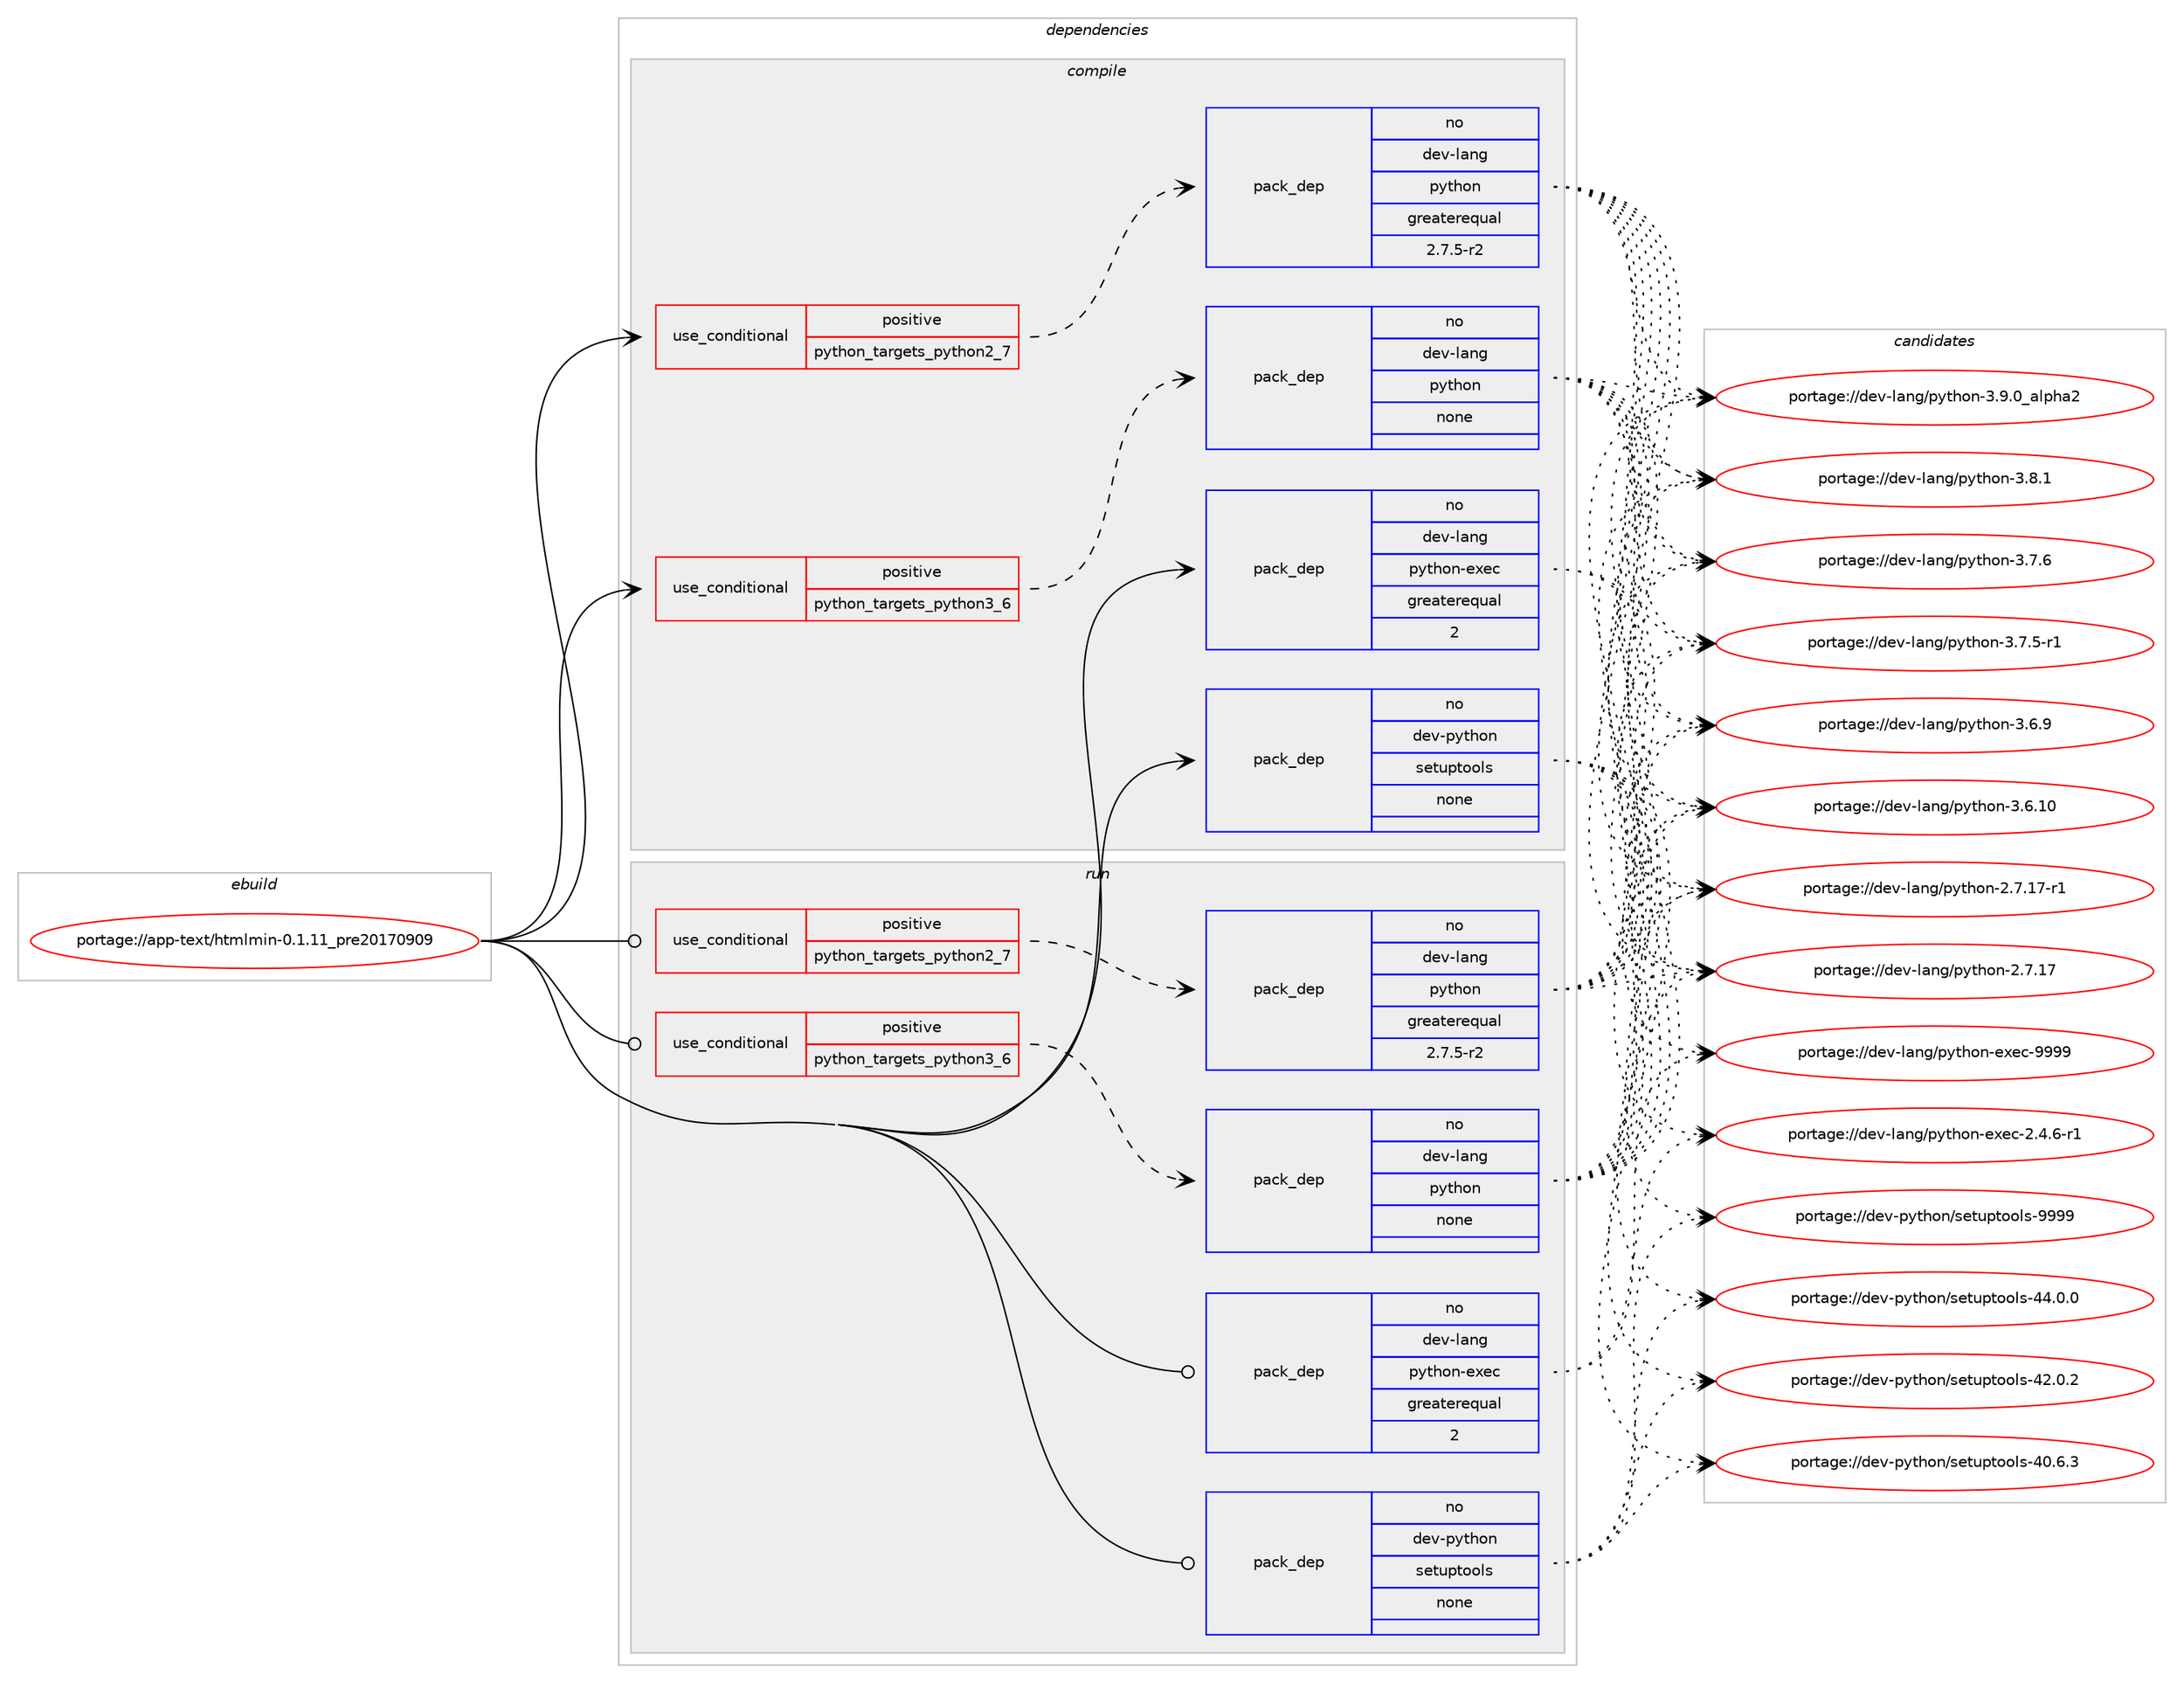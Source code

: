 digraph prolog {

# *************
# Graph options
# *************

newrank=true;
concentrate=true;
compound=true;
graph [rankdir=LR,fontname=Helvetica,fontsize=10,ranksep=1.5];#, ranksep=2.5, nodesep=0.2];
edge  [arrowhead=vee];
node  [fontname=Helvetica,fontsize=10];

# **********
# The ebuild
# **********

subgraph cluster_leftcol {
color=gray;
label=<<i>ebuild</i>>;
id [label="portage://app-text/htmlmin-0.1.11_pre20170909", color=red, width=4, href="../app-text/htmlmin-0.1.11_pre20170909.svg"];
}

# ****************
# The dependencies
# ****************

subgraph cluster_midcol {
color=gray;
label=<<i>dependencies</i>>;
subgraph cluster_compile {
fillcolor="#eeeeee";
style=filled;
label=<<i>compile</i>>;
subgraph cond140237 {
dependency596969 [label=<<TABLE BORDER="0" CELLBORDER="1" CELLSPACING="0" CELLPADDING="4"><TR><TD ROWSPAN="3" CELLPADDING="10">use_conditional</TD></TR><TR><TD>positive</TD></TR><TR><TD>python_targets_python2_7</TD></TR></TABLE>>, shape=none, color=red];
subgraph pack448769 {
dependency596970 [label=<<TABLE BORDER="0" CELLBORDER="1" CELLSPACING="0" CELLPADDING="4" WIDTH="220"><TR><TD ROWSPAN="6" CELLPADDING="30">pack_dep</TD></TR><TR><TD WIDTH="110">no</TD></TR><TR><TD>dev-lang</TD></TR><TR><TD>python</TD></TR><TR><TD>greaterequal</TD></TR><TR><TD>2.7.5-r2</TD></TR></TABLE>>, shape=none, color=blue];
}
dependency596969:e -> dependency596970:w [weight=20,style="dashed",arrowhead="vee"];
}
id:e -> dependency596969:w [weight=20,style="solid",arrowhead="vee"];
subgraph cond140238 {
dependency596971 [label=<<TABLE BORDER="0" CELLBORDER="1" CELLSPACING="0" CELLPADDING="4"><TR><TD ROWSPAN="3" CELLPADDING="10">use_conditional</TD></TR><TR><TD>positive</TD></TR><TR><TD>python_targets_python3_6</TD></TR></TABLE>>, shape=none, color=red];
subgraph pack448770 {
dependency596972 [label=<<TABLE BORDER="0" CELLBORDER="1" CELLSPACING="0" CELLPADDING="4" WIDTH="220"><TR><TD ROWSPAN="6" CELLPADDING="30">pack_dep</TD></TR><TR><TD WIDTH="110">no</TD></TR><TR><TD>dev-lang</TD></TR><TR><TD>python</TD></TR><TR><TD>none</TD></TR><TR><TD></TD></TR></TABLE>>, shape=none, color=blue];
}
dependency596971:e -> dependency596972:w [weight=20,style="dashed",arrowhead="vee"];
}
id:e -> dependency596971:w [weight=20,style="solid",arrowhead="vee"];
subgraph pack448771 {
dependency596973 [label=<<TABLE BORDER="0" CELLBORDER="1" CELLSPACING="0" CELLPADDING="4" WIDTH="220"><TR><TD ROWSPAN="6" CELLPADDING="30">pack_dep</TD></TR><TR><TD WIDTH="110">no</TD></TR><TR><TD>dev-lang</TD></TR><TR><TD>python-exec</TD></TR><TR><TD>greaterequal</TD></TR><TR><TD>2</TD></TR></TABLE>>, shape=none, color=blue];
}
id:e -> dependency596973:w [weight=20,style="solid",arrowhead="vee"];
subgraph pack448772 {
dependency596974 [label=<<TABLE BORDER="0" CELLBORDER="1" CELLSPACING="0" CELLPADDING="4" WIDTH="220"><TR><TD ROWSPAN="6" CELLPADDING="30">pack_dep</TD></TR><TR><TD WIDTH="110">no</TD></TR><TR><TD>dev-python</TD></TR><TR><TD>setuptools</TD></TR><TR><TD>none</TD></TR><TR><TD></TD></TR></TABLE>>, shape=none, color=blue];
}
id:e -> dependency596974:w [weight=20,style="solid",arrowhead="vee"];
}
subgraph cluster_compileandrun {
fillcolor="#eeeeee";
style=filled;
label=<<i>compile and run</i>>;
}
subgraph cluster_run {
fillcolor="#eeeeee";
style=filled;
label=<<i>run</i>>;
subgraph cond140239 {
dependency596975 [label=<<TABLE BORDER="0" CELLBORDER="1" CELLSPACING="0" CELLPADDING="4"><TR><TD ROWSPAN="3" CELLPADDING="10">use_conditional</TD></TR><TR><TD>positive</TD></TR><TR><TD>python_targets_python2_7</TD></TR></TABLE>>, shape=none, color=red];
subgraph pack448773 {
dependency596976 [label=<<TABLE BORDER="0" CELLBORDER="1" CELLSPACING="0" CELLPADDING="4" WIDTH="220"><TR><TD ROWSPAN="6" CELLPADDING="30">pack_dep</TD></TR><TR><TD WIDTH="110">no</TD></TR><TR><TD>dev-lang</TD></TR><TR><TD>python</TD></TR><TR><TD>greaterequal</TD></TR><TR><TD>2.7.5-r2</TD></TR></TABLE>>, shape=none, color=blue];
}
dependency596975:e -> dependency596976:w [weight=20,style="dashed",arrowhead="vee"];
}
id:e -> dependency596975:w [weight=20,style="solid",arrowhead="odot"];
subgraph cond140240 {
dependency596977 [label=<<TABLE BORDER="0" CELLBORDER="1" CELLSPACING="0" CELLPADDING="4"><TR><TD ROWSPAN="3" CELLPADDING="10">use_conditional</TD></TR><TR><TD>positive</TD></TR><TR><TD>python_targets_python3_6</TD></TR></TABLE>>, shape=none, color=red];
subgraph pack448774 {
dependency596978 [label=<<TABLE BORDER="0" CELLBORDER="1" CELLSPACING="0" CELLPADDING="4" WIDTH="220"><TR><TD ROWSPAN="6" CELLPADDING="30">pack_dep</TD></TR><TR><TD WIDTH="110">no</TD></TR><TR><TD>dev-lang</TD></TR><TR><TD>python</TD></TR><TR><TD>none</TD></TR><TR><TD></TD></TR></TABLE>>, shape=none, color=blue];
}
dependency596977:e -> dependency596978:w [weight=20,style="dashed",arrowhead="vee"];
}
id:e -> dependency596977:w [weight=20,style="solid",arrowhead="odot"];
subgraph pack448775 {
dependency596979 [label=<<TABLE BORDER="0" CELLBORDER="1" CELLSPACING="0" CELLPADDING="4" WIDTH="220"><TR><TD ROWSPAN="6" CELLPADDING="30">pack_dep</TD></TR><TR><TD WIDTH="110">no</TD></TR><TR><TD>dev-lang</TD></TR><TR><TD>python-exec</TD></TR><TR><TD>greaterequal</TD></TR><TR><TD>2</TD></TR></TABLE>>, shape=none, color=blue];
}
id:e -> dependency596979:w [weight=20,style="solid",arrowhead="odot"];
subgraph pack448776 {
dependency596980 [label=<<TABLE BORDER="0" CELLBORDER="1" CELLSPACING="0" CELLPADDING="4" WIDTH="220"><TR><TD ROWSPAN="6" CELLPADDING="30">pack_dep</TD></TR><TR><TD WIDTH="110">no</TD></TR><TR><TD>dev-python</TD></TR><TR><TD>setuptools</TD></TR><TR><TD>none</TD></TR><TR><TD></TD></TR></TABLE>>, shape=none, color=blue];
}
id:e -> dependency596980:w [weight=20,style="solid",arrowhead="odot"];
}
}

# **************
# The candidates
# **************

subgraph cluster_choices {
rank=same;
color=gray;
label=<<i>candidates</i>>;

subgraph choice448769 {
color=black;
nodesep=1;
choice10010111845108971101034711212111610411111045514657464895971081121049750 [label="portage://dev-lang/python-3.9.0_alpha2", color=red, width=4,href="../dev-lang/python-3.9.0_alpha2.svg"];
choice100101118451089711010347112121116104111110455146564649 [label="portage://dev-lang/python-3.8.1", color=red, width=4,href="../dev-lang/python-3.8.1.svg"];
choice100101118451089711010347112121116104111110455146554654 [label="portage://dev-lang/python-3.7.6", color=red, width=4,href="../dev-lang/python-3.7.6.svg"];
choice1001011184510897110103471121211161041111104551465546534511449 [label="portage://dev-lang/python-3.7.5-r1", color=red, width=4,href="../dev-lang/python-3.7.5-r1.svg"];
choice100101118451089711010347112121116104111110455146544657 [label="portage://dev-lang/python-3.6.9", color=red, width=4,href="../dev-lang/python-3.6.9.svg"];
choice10010111845108971101034711212111610411111045514654464948 [label="portage://dev-lang/python-3.6.10", color=red, width=4,href="../dev-lang/python-3.6.10.svg"];
choice100101118451089711010347112121116104111110455046554649554511449 [label="portage://dev-lang/python-2.7.17-r1", color=red, width=4,href="../dev-lang/python-2.7.17-r1.svg"];
choice10010111845108971101034711212111610411111045504655464955 [label="portage://dev-lang/python-2.7.17", color=red, width=4,href="../dev-lang/python-2.7.17.svg"];
dependency596970:e -> choice10010111845108971101034711212111610411111045514657464895971081121049750:w [style=dotted,weight="100"];
dependency596970:e -> choice100101118451089711010347112121116104111110455146564649:w [style=dotted,weight="100"];
dependency596970:e -> choice100101118451089711010347112121116104111110455146554654:w [style=dotted,weight="100"];
dependency596970:e -> choice1001011184510897110103471121211161041111104551465546534511449:w [style=dotted,weight="100"];
dependency596970:e -> choice100101118451089711010347112121116104111110455146544657:w [style=dotted,weight="100"];
dependency596970:e -> choice10010111845108971101034711212111610411111045514654464948:w [style=dotted,weight="100"];
dependency596970:e -> choice100101118451089711010347112121116104111110455046554649554511449:w [style=dotted,weight="100"];
dependency596970:e -> choice10010111845108971101034711212111610411111045504655464955:w [style=dotted,weight="100"];
}
subgraph choice448770 {
color=black;
nodesep=1;
choice10010111845108971101034711212111610411111045514657464895971081121049750 [label="portage://dev-lang/python-3.9.0_alpha2", color=red, width=4,href="../dev-lang/python-3.9.0_alpha2.svg"];
choice100101118451089711010347112121116104111110455146564649 [label="portage://dev-lang/python-3.8.1", color=red, width=4,href="../dev-lang/python-3.8.1.svg"];
choice100101118451089711010347112121116104111110455146554654 [label="portage://dev-lang/python-3.7.6", color=red, width=4,href="../dev-lang/python-3.7.6.svg"];
choice1001011184510897110103471121211161041111104551465546534511449 [label="portage://dev-lang/python-3.7.5-r1", color=red, width=4,href="../dev-lang/python-3.7.5-r1.svg"];
choice100101118451089711010347112121116104111110455146544657 [label="portage://dev-lang/python-3.6.9", color=red, width=4,href="../dev-lang/python-3.6.9.svg"];
choice10010111845108971101034711212111610411111045514654464948 [label="portage://dev-lang/python-3.6.10", color=red, width=4,href="../dev-lang/python-3.6.10.svg"];
choice100101118451089711010347112121116104111110455046554649554511449 [label="portage://dev-lang/python-2.7.17-r1", color=red, width=4,href="../dev-lang/python-2.7.17-r1.svg"];
choice10010111845108971101034711212111610411111045504655464955 [label="portage://dev-lang/python-2.7.17", color=red, width=4,href="../dev-lang/python-2.7.17.svg"];
dependency596972:e -> choice10010111845108971101034711212111610411111045514657464895971081121049750:w [style=dotted,weight="100"];
dependency596972:e -> choice100101118451089711010347112121116104111110455146564649:w [style=dotted,weight="100"];
dependency596972:e -> choice100101118451089711010347112121116104111110455146554654:w [style=dotted,weight="100"];
dependency596972:e -> choice1001011184510897110103471121211161041111104551465546534511449:w [style=dotted,weight="100"];
dependency596972:e -> choice100101118451089711010347112121116104111110455146544657:w [style=dotted,weight="100"];
dependency596972:e -> choice10010111845108971101034711212111610411111045514654464948:w [style=dotted,weight="100"];
dependency596972:e -> choice100101118451089711010347112121116104111110455046554649554511449:w [style=dotted,weight="100"];
dependency596972:e -> choice10010111845108971101034711212111610411111045504655464955:w [style=dotted,weight="100"];
}
subgraph choice448771 {
color=black;
nodesep=1;
choice10010111845108971101034711212111610411111045101120101994557575757 [label="portage://dev-lang/python-exec-9999", color=red, width=4,href="../dev-lang/python-exec-9999.svg"];
choice10010111845108971101034711212111610411111045101120101994550465246544511449 [label="portage://dev-lang/python-exec-2.4.6-r1", color=red, width=4,href="../dev-lang/python-exec-2.4.6-r1.svg"];
dependency596973:e -> choice10010111845108971101034711212111610411111045101120101994557575757:w [style=dotted,weight="100"];
dependency596973:e -> choice10010111845108971101034711212111610411111045101120101994550465246544511449:w [style=dotted,weight="100"];
}
subgraph choice448772 {
color=black;
nodesep=1;
choice10010111845112121116104111110471151011161171121161111111081154557575757 [label="portage://dev-python/setuptools-9999", color=red, width=4,href="../dev-python/setuptools-9999.svg"];
choice100101118451121211161041111104711510111611711211611111110811545525246484648 [label="portage://dev-python/setuptools-44.0.0", color=red, width=4,href="../dev-python/setuptools-44.0.0.svg"];
choice100101118451121211161041111104711510111611711211611111110811545525046484650 [label="portage://dev-python/setuptools-42.0.2", color=red, width=4,href="../dev-python/setuptools-42.0.2.svg"];
choice100101118451121211161041111104711510111611711211611111110811545524846544651 [label="portage://dev-python/setuptools-40.6.3", color=red, width=4,href="../dev-python/setuptools-40.6.3.svg"];
dependency596974:e -> choice10010111845112121116104111110471151011161171121161111111081154557575757:w [style=dotted,weight="100"];
dependency596974:e -> choice100101118451121211161041111104711510111611711211611111110811545525246484648:w [style=dotted,weight="100"];
dependency596974:e -> choice100101118451121211161041111104711510111611711211611111110811545525046484650:w [style=dotted,weight="100"];
dependency596974:e -> choice100101118451121211161041111104711510111611711211611111110811545524846544651:w [style=dotted,weight="100"];
}
subgraph choice448773 {
color=black;
nodesep=1;
choice10010111845108971101034711212111610411111045514657464895971081121049750 [label="portage://dev-lang/python-3.9.0_alpha2", color=red, width=4,href="../dev-lang/python-3.9.0_alpha2.svg"];
choice100101118451089711010347112121116104111110455146564649 [label="portage://dev-lang/python-3.8.1", color=red, width=4,href="../dev-lang/python-3.8.1.svg"];
choice100101118451089711010347112121116104111110455146554654 [label="portage://dev-lang/python-3.7.6", color=red, width=4,href="../dev-lang/python-3.7.6.svg"];
choice1001011184510897110103471121211161041111104551465546534511449 [label="portage://dev-lang/python-3.7.5-r1", color=red, width=4,href="../dev-lang/python-3.7.5-r1.svg"];
choice100101118451089711010347112121116104111110455146544657 [label="portage://dev-lang/python-3.6.9", color=red, width=4,href="../dev-lang/python-3.6.9.svg"];
choice10010111845108971101034711212111610411111045514654464948 [label="portage://dev-lang/python-3.6.10", color=red, width=4,href="../dev-lang/python-3.6.10.svg"];
choice100101118451089711010347112121116104111110455046554649554511449 [label="portage://dev-lang/python-2.7.17-r1", color=red, width=4,href="../dev-lang/python-2.7.17-r1.svg"];
choice10010111845108971101034711212111610411111045504655464955 [label="portage://dev-lang/python-2.7.17", color=red, width=4,href="../dev-lang/python-2.7.17.svg"];
dependency596976:e -> choice10010111845108971101034711212111610411111045514657464895971081121049750:w [style=dotted,weight="100"];
dependency596976:e -> choice100101118451089711010347112121116104111110455146564649:w [style=dotted,weight="100"];
dependency596976:e -> choice100101118451089711010347112121116104111110455146554654:w [style=dotted,weight="100"];
dependency596976:e -> choice1001011184510897110103471121211161041111104551465546534511449:w [style=dotted,weight="100"];
dependency596976:e -> choice100101118451089711010347112121116104111110455146544657:w [style=dotted,weight="100"];
dependency596976:e -> choice10010111845108971101034711212111610411111045514654464948:w [style=dotted,weight="100"];
dependency596976:e -> choice100101118451089711010347112121116104111110455046554649554511449:w [style=dotted,weight="100"];
dependency596976:e -> choice10010111845108971101034711212111610411111045504655464955:w [style=dotted,weight="100"];
}
subgraph choice448774 {
color=black;
nodesep=1;
choice10010111845108971101034711212111610411111045514657464895971081121049750 [label="portage://dev-lang/python-3.9.0_alpha2", color=red, width=4,href="../dev-lang/python-3.9.0_alpha2.svg"];
choice100101118451089711010347112121116104111110455146564649 [label="portage://dev-lang/python-3.8.1", color=red, width=4,href="../dev-lang/python-3.8.1.svg"];
choice100101118451089711010347112121116104111110455146554654 [label="portage://dev-lang/python-3.7.6", color=red, width=4,href="../dev-lang/python-3.7.6.svg"];
choice1001011184510897110103471121211161041111104551465546534511449 [label="portage://dev-lang/python-3.7.5-r1", color=red, width=4,href="../dev-lang/python-3.7.5-r1.svg"];
choice100101118451089711010347112121116104111110455146544657 [label="portage://dev-lang/python-3.6.9", color=red, width=4,href="../dev-lang/python-3.6.9.svg"];
choice10010111845108971101034711212111610411111045514654464948 [label="portage://dev-lang/python-3.6.10", color=red, width=4,href="../dev-lang/python-3.6.10.svg"];
choice100101118451089711010347112121116104111110455046554649554511449 [label="portage://dev-lang/python-2.7.17-r1", color=red, width=4,href="../dev-lang/python-2.7.17-r1.svg"];
choice10010111845108971101034711212111610411111045504655464955 [label="portage://dev-lang/python-2.7.17", color=red, width=4,href="../dev-lang/python-2.7.17.svg"];
dependency596978:e -> choice10010111845108971101034711212111610411111045514657464895971081121049750:w [style=dotted,weight="100"];
dependency596978:e -> choice100101118451089711010347112121116104111110455146564649:w [style=dotted,weight="100"];
dependency596978:e -> choice100101118451089711010347112121116104111110455146554654:w [style=dotted,weight="100"];
dependency596978:e -> choice1001011184510897110103471121211161041111104551465546534511449:w [style=dotted,weight="100"];
dependency596978:e -> choice100101118451089711010347112121116104111110455146544657:w [style=dotted,weight="100"];
dependency596978:e -> choice10010111845108971101034711212111610411111045514654464948:w [style=dotted,weight="100"];
dependency596978:e -> choice100101118451089711010347112121116104111110455046554649554511449:w [style=dotted,weight="100"];
dependency596978:e -> choice10010111845108971101034711212111610411111045504655464955:w [style=dotted,weight="100"];
}
subgraph choice448775 {
color=black;
nodesep=1;
choice10010111845108971101034711212111610411111045101120101994557575757 [label="portage://dev-lang/python-exec-9999", color=red, width=4,href="../dev-lang/python-exec-9999.svg"];
choice10010111845108971101034711212111610411111045101120101994550465246544511449 [label="portage://dev-lang/python-exec-2.4.6-r1", color=red, width=4,href="../dev-lang/python-exec-2.4.6-r1.svg"];
dependency596979:e -> choice10010111845108971101034711212111610411111045101120101994557575757:w [style=dotted,weight="100"];
dependency596979:e -> choice10010111845108971101034711212111610411111045101120101994550465246544511449:w [style=dotted,weight="100"];
}
subgraph choice448776 {
color=black;
nodesep=1;
choice10010111845112121116104111110471151011161171121161111111081154557575757 [label="portage://dev-python/setuptools-9999", color=red, width=4,href="../dev-python/setuptools-9999.svg"];
choice100101118451121211161041111104711510111611711211611111110811545525246484648 [label="portage://dev-python/setuptools-44.0.0", color=red, width=4,href="../dev-python/setuptools-44.0.0.svg"];
choice100101118451121211161041111104711510111611711211611111110811545525046484650 [label="portage://dev-python/setuptools-42.0.2", color=red, width=4,href="../dev-python/setuptools-42.0.2.svg"];
choice100101118451121211161041111104711510111611711211611111110811545524846544651 [label="portage://dev-python/setuptools-40.6.3", color=red, width=4,href="../dev-python/setuptools-40.6.3.svg"];
dependency596980:e -> choice10010111845112121116104111110471151011161171121161111111081154557575757:w [style=dotted,weight="100"];
dependency596980:e -> choice100101118451121211161041111104711510111611711211611111110811545525246484648:w [style=dotted,weight="100"];
dependency596980:e -> choice100101118451121211161041111104711510111611711211611111110811545525046484650:w [style=dotted,weight="100"];
dependency596980:e -> choice100101118451121211161041111104711510111611711211611111110811545524846544651:w [style=dotted,weight="100"];
}
}

}
